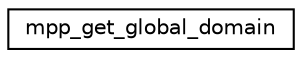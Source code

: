 digraph "Graphical Class Hierarchy"
{
 // INTERACTIVE_SVG=YES
 // LATEX_PDF_SIZE
  edge [fontname="Helvetica",fontsize="10",labelfontname="Helvetica",labelfontsize="10"];
  node [fontname="Helvetica",fontsize="10",shape=record];
  rankdir="LR";
  Node0 [label="mpp_get_global_domain",height=0.2,width=0.4,color="black", fillcolor="white", style="filled",URL="$interfacempp__domains__mod_1_1mpp__get__global__domain.html",tooltip="These routines retrieve the axis specifications associated with the global domains...."];
}
